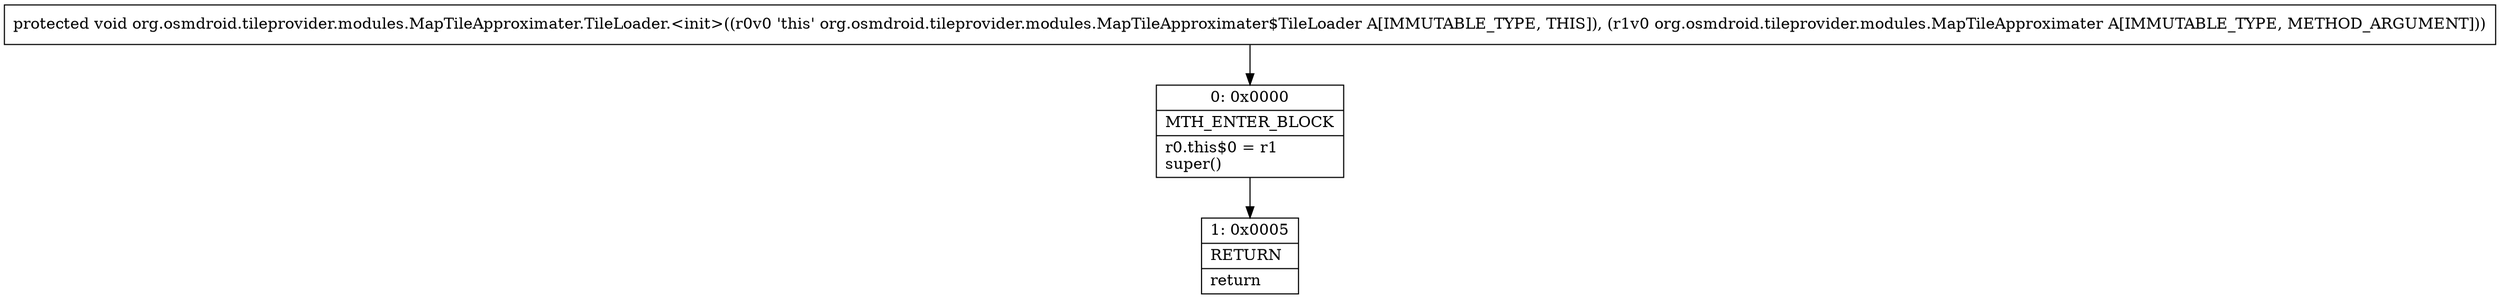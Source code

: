 digraph "CFG fororg.osmdroid.tileprovider.modules.MapTileApproximater.TileLoader.\<init\>(Lorg\/osmdroid\/tileprovider\/modules\/MapTileApproximater;)V" {
Node_0 [shape=record,label="{0\:\ 0x0000|MTH_ENTER_BLOCK\l|r0.this$0 = r1\lsuper()\l}"];
Node_1 [shape=record,label="{1\:\ 0x0005|RETURN\l|return\l}"];
MethodNode[shape=record,label="{protected void org.osmdroid.tileprovider.modules.MapTileApproximater.TileLoader.\<init\>((r0v0 'this' org.osmdroid.tileprovider.modules.MapTileApproximater$TileLoader A[IMMUTABLE_TYPE, THIS]), (r1v0 org.osmdroid.tileprovider.modules.MapTileApproximater A[IMMUTABLE_TYPE, METHOD_ARGUMENT])) }"];
MethodNode -> Node_0;
Node_0 -> Node_1;
}

